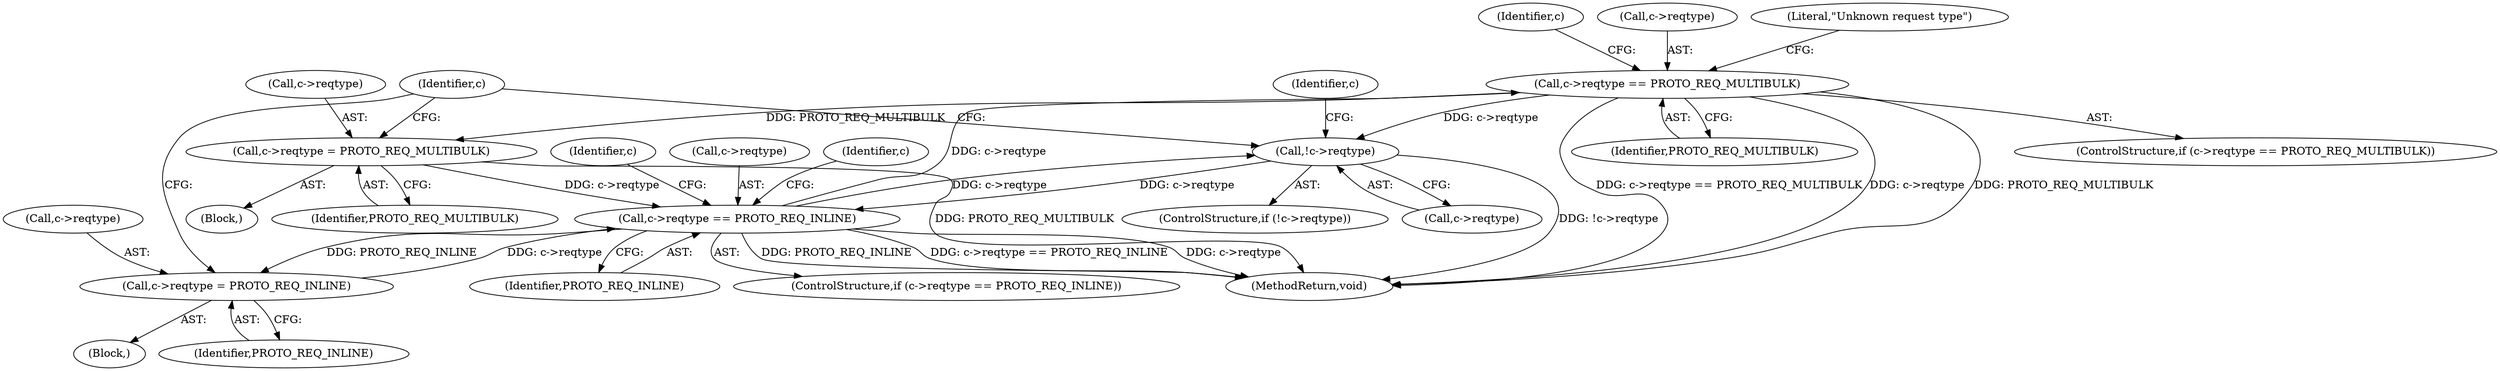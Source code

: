 digraph "0_redis_874804da0c014a7d704b3d285aa500098a931f50@pointer" {
"1000188" [label="(Call,c->reqtype == PROTO_REQ_MULTIBULK)"];
"1000174" [label="(Call,c->reqtype == PROTO_REQ_INLINE)"];
"1000168" [label="(Call,c->reqtype = PROTO_REQ_INLINE)"];
"1000147" [label="(Call,!c->reqtype)"];
"1000188" [label="(Call,c->reqtype == PROTO_REQ_MULTIBULK)"];
"1000161" [label="(Call,c->reqtype = PROTO_REQ_MULTIBULK)"];
"1000197" [label="(Identifier,c)"];
"1000188" [label="(Call,c->reqtype == PROTO_REQ_MULTIBULK)"];
"1000175" [label="(Call,c->reqtype)"];
"1000167" [label="(Block,)"];
"1000165" [label="(Identifier,PROTO_REQ_MULTIBULK)"];
"1000189" [label="(Call,c->reqtype)"];
"1000190" [label="(Identifier,c)"];
"1000161" [label="(Call,c->reqtype = PROTO_REQ_MULTIBULK)"];
"1000156" [label="(Identifier,c)"];
"1000148" [label="(Call,c->reqtype)"];
"1000147" [label="(Call,!c->reqtype)"];
"1000169" [label="(Call,c->reqtype)"];
"1000203" [label="(Literal,\"Unknown request type\")"];
"1000160" [label="(Block,)"];
"1000146" [label="(ControlStructure,if (!c->reqtype))"];
"1000183" [label="(Identifier,c)"];
"1000178" [label="(Identifier,PROTO_REQ_INLINE)"];
"1000187" [label="(ControlStructure,if (c->reqtype == PROTO_REQ_MULTIBULK))"];
"1000162" [label="(Call,c->reqtype)"];
"1000168" [label="(Call,c->reqtype = PROTO_REQ_INLINE)"];
"1000176" [label="(Identifier,c)"];
"1000192" [label="(Identifier,PROTO_REQ_MULTIBULK)"];
"1000174" [label="(Call,c->reqtype == PROTO_REQ_INLINE)"];
"1000173" [label="(ControlStructure,if (c->reqtype == PROTO_REQ_INLINE))"];
"1000234" [label="(MethodReturn,void)"];
"1000172" [label="(Identifier,PROTO_REQ_INLINE)"];
"1000188" -> "1000187"  [label="AST: "];
"1000188" -> "1000192"  [label="CFG: "];
"1000189" -> "1000188"  [label="AST: "];
"1000192" -> "1000188"  [label="AST: "];
"1000197" -> "1000188"  [label="CFG: "];
"1000203" -> "1000188"  [label="CFG: "];
"1000188" -> "1000234"  [label="DDG: c->reqtype == PROTO_REQ_MULTIBULK"];
"1000188" -> "1000234"  [label="DDG: c->reqtype"];
"1000188" -> "1000234"  [label="DDG: PROTO_REQ_MULTIBULK"];
"1000188" -> "1000147"  [label="DDG: c->reqtype"];
"1000188" -> "1000161"  [label="DDG: PROTO_REQ_MULTIBULK"];
"1000174" -> "1000188"  [label="DDG: c->reqtype"];
"1000174" -> "1000173"  [label="AST: "];
"1000174" -> "1000178"  [label="CFG: "];
"1000175" -> "1000174"  [label="AST: "];
"1000178" -> "1000174"  [label="AST: "];
"1000183" -> "1000174"  [label="CFG: "];
"1000190" -> "1000174"  [label="CFG: "];
"1000174" -> "1000234"  [label="DDG: PROTO_REQ_INLINE"];
"1000174" -> "1000234"  [label="DDG: c->reqtype == PROTO_REQ_INLINE"];
"1000174" -> "1000234"  [label="DDG: c->reqtype"];
"1000174" -> "1000147"  [label="DDG: c->reqtype"];
"1000174" -> "1000168"  [label="DDG: PROTO_REQ_INLINE"];
"1000168" -> "1000174"  [label="DDG: c->reqtype"];
"1000147" -> "1000174"  [label="DDG: c->reqtype"];
"1000161" -> "1000174"  [label="DDG: c->reqtype"];
"1000168" -> "1000167"  [label="AST: "];
"1000168" -> "1000172"  [label="CFG: "];
"1000169" -> "1000168"  [label="AST: "];
"1000172" -> "1000168"  [label="AST: "];
"1000176" -> "1000168"  [label="CFG: "];
"1000147" -> "1000146"  [label="AST: "];
"1000147" -> "1000148"  [label="CFG: "];
"1000148" -> "1000147"  [label="AST: "];
"1000156" -> "1000147"  [label="CFG: "];
"1000176" -> "1000147"  [label="CFG: "];
"1000147" -> "1000234"  [label="DDG: !c->reqtype"];
"1000161" -> "1000160"  [label="AST: "];
"1000161" -> "1000165"  [label="CFG: "];
"1000162" -> "1000161"  [label="AST: "];
"1000165" -> "1000161"  [label="AST: "];
"1000176" -> "1000161"  [label="CFG: "];
"1000161" -> "1000234"  [label="DDG: PROTO_REQ_MULTIBULK"];
}
